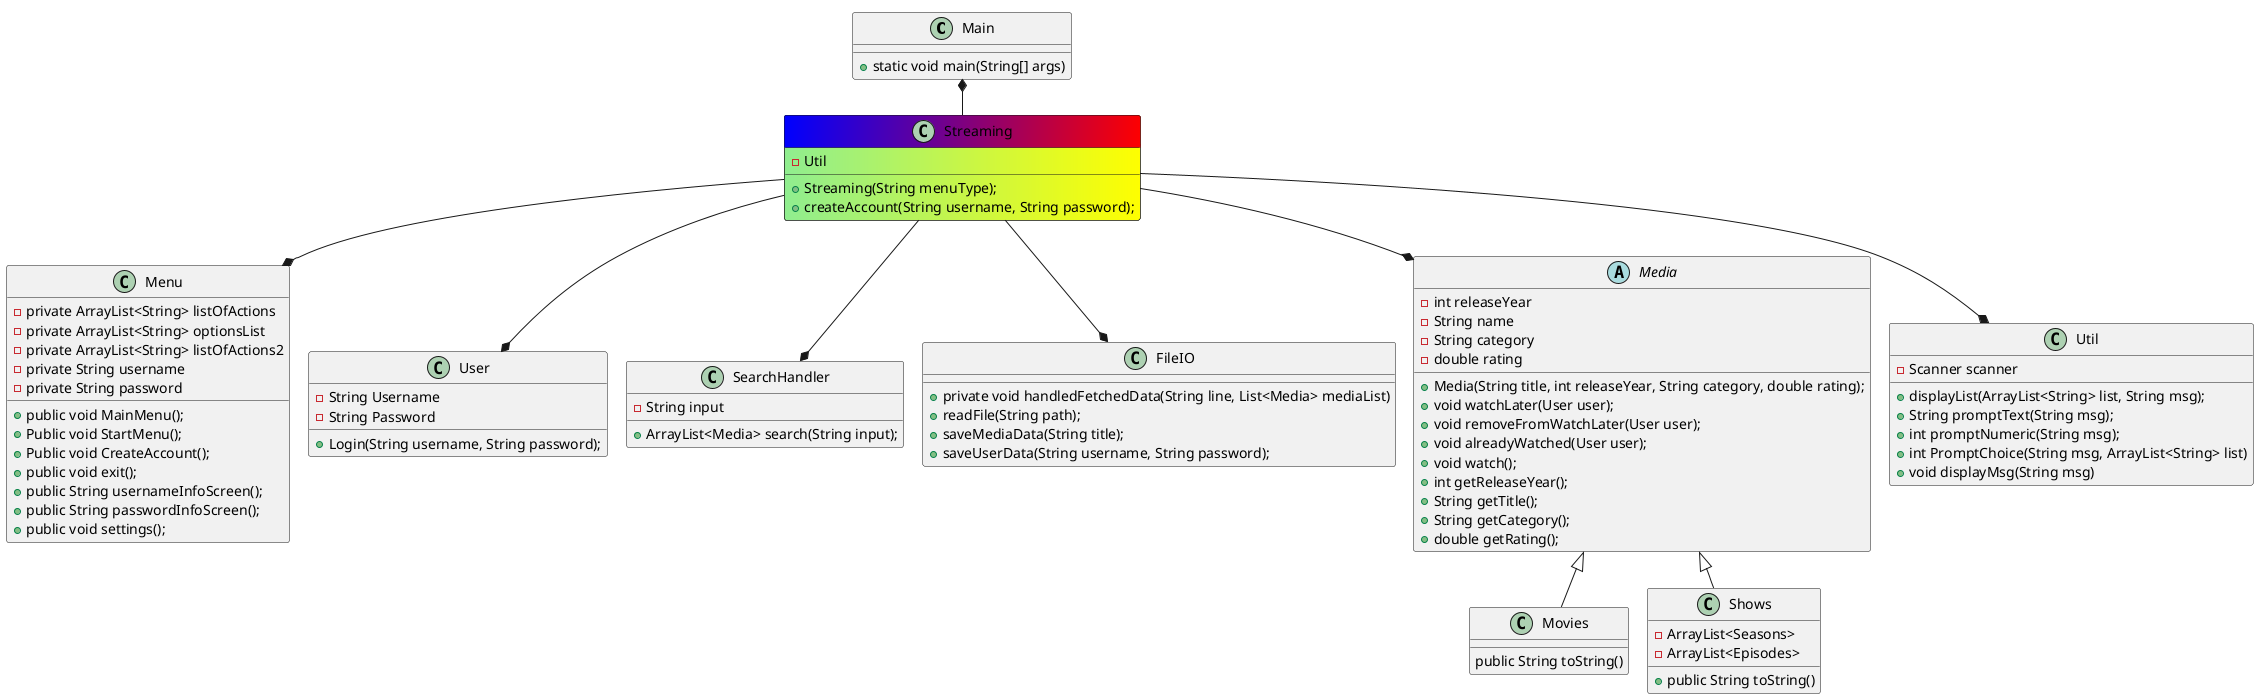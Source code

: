 @startuml
!pragma layout smetana

Class Main{
+static void main(String[] args)
}

Class Menu{
 - private ArrayList<String> listOfActions
 - private ArrayList<String> optionsList
 - private ArrayList<String> listOfActions2
 - private String username
 - private String password
 + public void MainMenu();
 + Public void StartMenu();
 + Public void CreateAccount();
 + public void exit();
 + public String usernameInfoScreen();
 + public String passwordInfoScreen();
 + public void settings();
}



Class Streaming #back:lightgreen|yellow;header:blue/red {
    -Util
    + Streaming(String menuType);
    + createAccount(String username, String password);
}

Class User{
- String Username
- String Password
+ Login(String username, String password);
}

Class SearchHandler {
- String input
+ ArrayList<Media> search(String input);

}

Class FileIO{
+ private void handledFetchedData(String line, List<Media> mediaList)
+ readFile(String path);
+ saveMediaData(String title);
+ saveUserData(String username, String password);
}

Abstract Media{
- int releaseYear
- String name
- String category
- double rating
+ Media(String title, int releaseYear, String category, double rating);
+ void watchLater(User user);
+ void removeFromWatchLater(User user);
+ void alreadyWatched(User user);
+ void watch();
+ int getReleaseYear();
+ String getTitle();
+ String getCategory();
+ double getRating();
}

Class Util{
- Scanner scanner
+ displayList(ArrayList<String> list, String msg);
+ String promptText(String msg);
+ int promptNumeric(String msg);
+ int PromptChoice(String msg, ArrayList<String> list)
+ void displayMsg(String msg)
}

Class Movies{
public String toString()
}

Class Shows{
- ArrayList<Seasons>
- ArrayList<Episodes>
+ public String toString()
}

Main *-- Streaming
Streaming--* User
Streaming --* FileIO
Streaming --* Menu
Streaming --* Media
Media <|-- Movies
Media <|-- Shows
Streaming --* SearchHandler
Streaming --* Util



@enduml